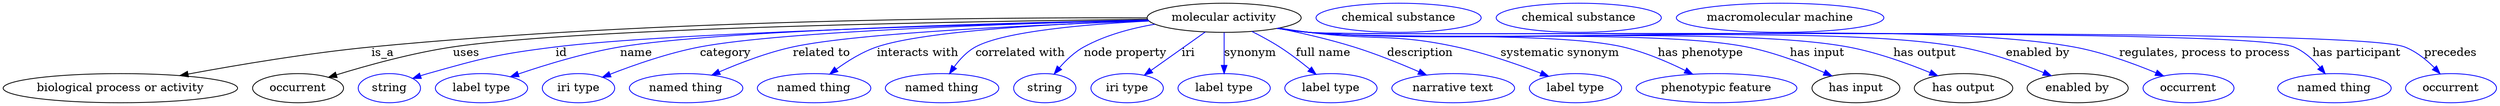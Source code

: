 digraph {
	graph [bb="0,0,2488.3,123"];
	node [label="\N"];
	"molecular activity"	 [height=0.5,
		label="molecular activity",
		pos="1230.1,105",
		width=2.0943];
	"biological process or activity"	 [height=0.5,
		pos="113.09,18",
		width=3.1414];
	"molecular activity" -> "biological process or activity"	 [label=is_a,
		lp="377.09,61.5",
		pos="e,174.26,33.143 1154.8,103.38 973.69,99.252 517.65,87.318 366.09,69 304.06,61.502 234.53,47.04 184.09,35.425"];
	occurrent	 [height=0.5,
		pos="288.09,18",
		width=1.2277];
	"molecular activity" -> occurrent	 [label=uses,
		lp="463.09,61.5",
		pos="e,319.63,30.658 1154.7,103.87 986.45,100.96 584.8,91.79 451.09,69 408.57,61.754 361.75,46.278 329.24,34.263"];
	id	 [color=blue,
		height=0.5,
		label=string,
		pos="381.09,18",
		width=0.84854];
	"molecular activity" -> id	 [color=blue,
		label=id,
		lp="562.59,61.5",
		pos="e,404.91,29.585 1155.2,102.74 1004.8,97.909 670.54,85.653 557.09,69 495.55,59.967 479.92,56.181 421.09,36 418.84,35.229 416.55,34.378 \
414.25,33.478",
		style=solid];
	name	 [color=blue,
		height=0.5,
		label="label type",
		pos="475.09,18",
		width=1.2638];
	"molecular activity" -> name	 [color=blue,
		label=name,
		lp="642.59,61.5",
		pos="e,506.46,31.247 1154.9,102.99 1016.4,98.868 726.05,88.205 627.09,69 588.38,61.488 545.96,46.672 515.8,34.936",
		style=solid];
	category	 [color=blue,
		height=0.5,
		label="iri type",
		pos="575.09,18",
		width=1.011];
	"molecular activity" -> category	 [color=blue,
		label=category,
		lp="735.59,61.5",
		pos="e,601.42,30.474 1155.5,102.37 1032.9,97.62 794.55,86.458 712.09,69 676.6,61.486 638.03,46.462 610.88,34.658",
		style=solid];
	"related to"	 [color=blue,
		height=0.5,
		label="named thing",
		pos="685.09,18",
		width=1.5346];
	"molecular activity" -> "related to"	 [color=blue,
		label="related to",
		lp="833.09,61.5",
		pos="e,714.78,33.494 1156.1,101.47 1052.9,96.081 871.25,84.729 807.09,69 778.28,61.937 747.48,49.014 724.03,37.944",
		style=solid];
	"interacts with"	 [color=blue,
		height=0.5,
		label="named thing",
		pos="813.09,18",
		width=1.5346];
	"molecular activity" -> "interacts with"	 [color=blue,
		label="interacts with",
		lp="930.09,61.5",
		pos="e,833.75,34.98 1156.4,101.07 1072.2,95.893 940.08,85.464 893.09,69 874.77,62.581 856.36,51.262 841.83,40.915",
		style=solid];
	"correlated with"	 [color=blue,
		height=0.5,
		label="named thing",
		pos="941.09,18",
		width=1.5346];
	"molecular activity" -> "correlated with"	 [color=blue,
		label="correlated with",
		lp="1032.1,61.5",
		pos="e,953.45,35.555 1158.5,99.244 1098.9,93.547 1019.6,83.559 991.09,69 979.19,62.917 968.44,52.912 959.99,43.368",
		style=solid];
	"node property"	 [color=blue,
		height=0.5,
		label=string,
		pos="1045.1,18",
		width=0.84854];
	"molecular activity" -> "node property"	 [color=blue,
		label="node property",
		lp="1133.1,61.5",
		pos="e,1057.3,34.538 1166.2,95.281 1142.7,89.872 1116.7,81.586 1095.1,69 1083.4,62.168 1072.5,51.864 1064,42.303",
		style=solid];
	iri	 [color=blue,
		height=0.5,
		label="iri type",
		pos="1130.1,18",
		width=1.011];
	"molecular activity" -> iri	 [color=blue,
		label=iri,
		lp="1192.6,61.5",
		pos="e,1148.3,33.824 1209.9,87.394 1194.4,73.911 1172.9,55.208 1156.1,40.617",
		style=solid];
	synonym	 [color=blue,
		height=0.5,
		label="label type",
		pos="1230.1,18",
		width=1.2638];
	"molecular activity" -> synonym	 [color=blue,
		label=synonym,
		lp="1255.6,61.5",
		pos="e,1230.1,36.003 1230.1,86.974 1230.1,75.192 1230.1,59.561 1230.1,46.158",
		style=solid];
	"full name"	 [color=blue,
		height=0.5,
		label="label type",
		pos="1339.1,18",
		width=1.2638];
	"molecular activity" -> "full name"	 [color=blue,
		label="full name",
		lp="1329.6,61.5",
		pos="e,1322.8,34.882 1257.9,88.164 1266.8,82.407 1276.6,75.717 1285.1,69 1295.5,60.761 1306.3,50.884 1315.5,42.025",
		style=solid];
	description	 [color=blue,
		height=0.5,
		label="narrative text",
		pos="1460.1,18",
		width=1.6068];
	"molecular activity" -> description	 [color=blue,
		label=description,
		lp="1424.6,61.5",
		pos="e,1432.3,34.069 1284.6,92.503 1308.2,86.441 1335.9,78.422 1360.1,69 1381.7,60.601 1404.8,49.001 1423.4,38.986",
		style=solid];
	"systematic synonym"	 [color=blue,
		height=0.5,
		label="label type",
		pos="1581.1,18",
		width=1.2638];
	"molecular activity" -> "systematic synonym"	 [color=blue,
		label="systematic synonym",
		lp="1557.1,61.5",
		pos="e,1552.8,32.435 1285.3,92.606 1295.2,90.585 1305.4,88.625 1315.1,87 1378.7,76.309 1396.8,85.591 1459.1,69 1488.3,61.215 1519.8,47.923 \
1543.5,36.86",
		style=solid];
	"has phenotype"	 [color=blue,
		height=0.5,
		label="phenotypic feature",
		pos="1721.1,18",
		width=2.1304];
	"molecular activity" -> "has phenotype"	 [color=blue,
		label="has phenotype",
		lp="1695.6,61.5",
		pos="e,1694,35.003 1283.8,92.354 1294.2,90.284 1304.9,88.371 1315.1,87 1448.3,69.022 1487.1,103.27 1617.1,69 1640.9,62.717 1665.8,50.757 \
1685.2,39.997",
		style=solid];
	"has input"	 [height=0.5,
		pos="1859.1,18",
		width=1.1916];
	"molecular activity" -> "has input"	 [color=blue,
		label="has input",
		lp="1809.1,61.5",
		pos="e,1832.9,32.418 1283.8,92.214 1294.1,90.157 1304.9,88.284 1315.1,87 1502.2,63.381 1555.1,110.56 1739.1,69 1768.8,62.293 1800.4,48.56 \
1823.7,37.033",
		style=solid];
	"has output"	 [height=0.5,
		pos="1967.1,18",
		width=1.3179];
	"molecular activity" -> "has output"	 [color=blue,
		label="has output",
		lp="1914.6,61.5",
		pos="e,1938.8,32.474 1283.4,92.238 1293.8,90.151 1304.8,88.262 1315.1,87 1430.5,72.9 1724.2,92.724 1838.1,69 1870.1,62.335 1904.4,48.411 \
1929.6,36.793",
		style=solid];
	"enabled by"	 [height=0.5,
		pos="2082.1,18",
		width=1.3721];
	"molecular activity" -> "enabled by"	 [color=blue,
		label="enabled by",
		lp="2027.1,61.5",
		pos="e,2052.4,32.52 1283.3,92.189 1293.8,90.106 1304.8,88.231 1315.1,87 1454.6,70.379 1809.2,96.202 1947.1,69 1980.6,62.39 2016.7,48.367 \
2043.1,36.696",
		style=solid];
	"regulates, process to process"	 [color=blue,
		height=0.5,
		label=occurrent,
		pos="2194.1,18",
		width=1.2277];
	"molecular activity" -> "regulates, process to process"	 [color=blue,
		label="regulates, process to process",
		lp="2188.1,61.5",
		pos="e,2166.1,31.961 1283.3,92.153 1293.8,90.074 1304.8,88.209 1315.1,87 1479.8,67.741 1898.4,101.16 2061.1,69 2094.7,62.359 2130.9,47.977 \
2157,36.174",
		style=solid];
	"has participant"	 [color=blue,
		height=0.5,
		label="named thing",
		pos="2327.1,18",
		width=1.5346];
	"molecular activity" -> "has participant"	 [color=blue,
		label="has participant",
		lp="2334.1,61.5",
		pos="e,2313.5,35.484 1283.3,92.109 1293.8,90.034 1304.7,88.182 1315.1,87 1367.8,80.976 2220.7,88.405 2270.1,69 2284,63.544 2296.7,53.053 \
2306.5,42.997",
		style=solid];
	precedes	 [color=blue,
		height=0.5,
		label=occurrent,
		pos="2444.1,18",
		width=1.2277];
	"molecular activity" -> precedes	 [color=blue,
		label=precedes,
		lp="2428.1,61.5",
		pos="e,2428.3,35.031 1283.3,92.094 1293.8,90.019 1304.7,88.172 1315.1,87 1373.8,80.351 2322.4,88.553 2378.1,69 2394,63.43 2409,52.411 \
2420.7,42.036",
		style=solid];
	"molecular activity_has input"	 [color=blue,
		height=0.5,
		label="chemical substance",
		pos="1403.1,105",
		width=2.2026];
	"molecular activity_has output"	 [color=blue,
		height=0.5,
		label="chemical substance",
		pos="1580.1,105",
		width=2.2026];
	"molecular activity_enabled by"	 [color=blue,
		height=0.5,
		label="macromolecular machine",
		pos="1779.1,105",
		width=2.8164];
}

